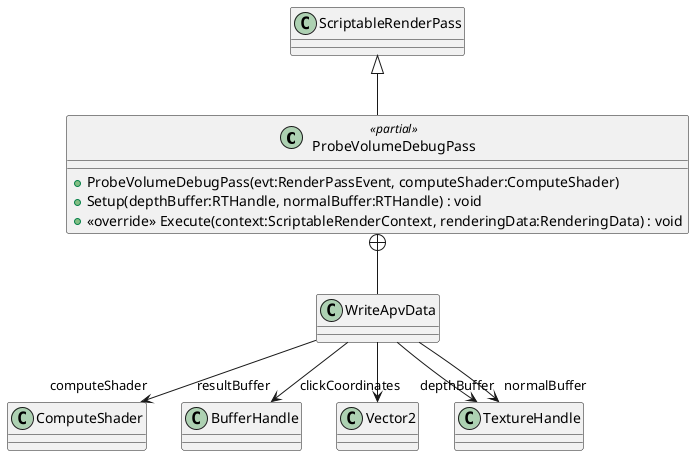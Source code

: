 @startuml
class ProbeVolumeDebugPass <<partial>> {
    + ProbeVolumeDebugPass(evt:RenderPassEvent, computeShader:ComputeShader)
    + Setup(depthBuffer:RTHandle, normalBuffer:RTHandle) : void
    + <<override>> Execute(context:ScriptableRenderContext, renderingData:RenderingData) : void
}
class WriteApvData {
}
ScriptableRenderPass <|-- ProbeVolumeDebugPass
ProbeVolumeDebugPass +-- WriteApvData
WriteApvData --> "computeShader" ComputeShader
WriteApvData --> "resultBuffer" BufferHandle
WriteApvData --> "clickCoordinates" Vector2
WriteApvData --> "depthBuffer" TextureHandle
WriteApvData --> "normalBuffer" TextureHandle
@enduml
